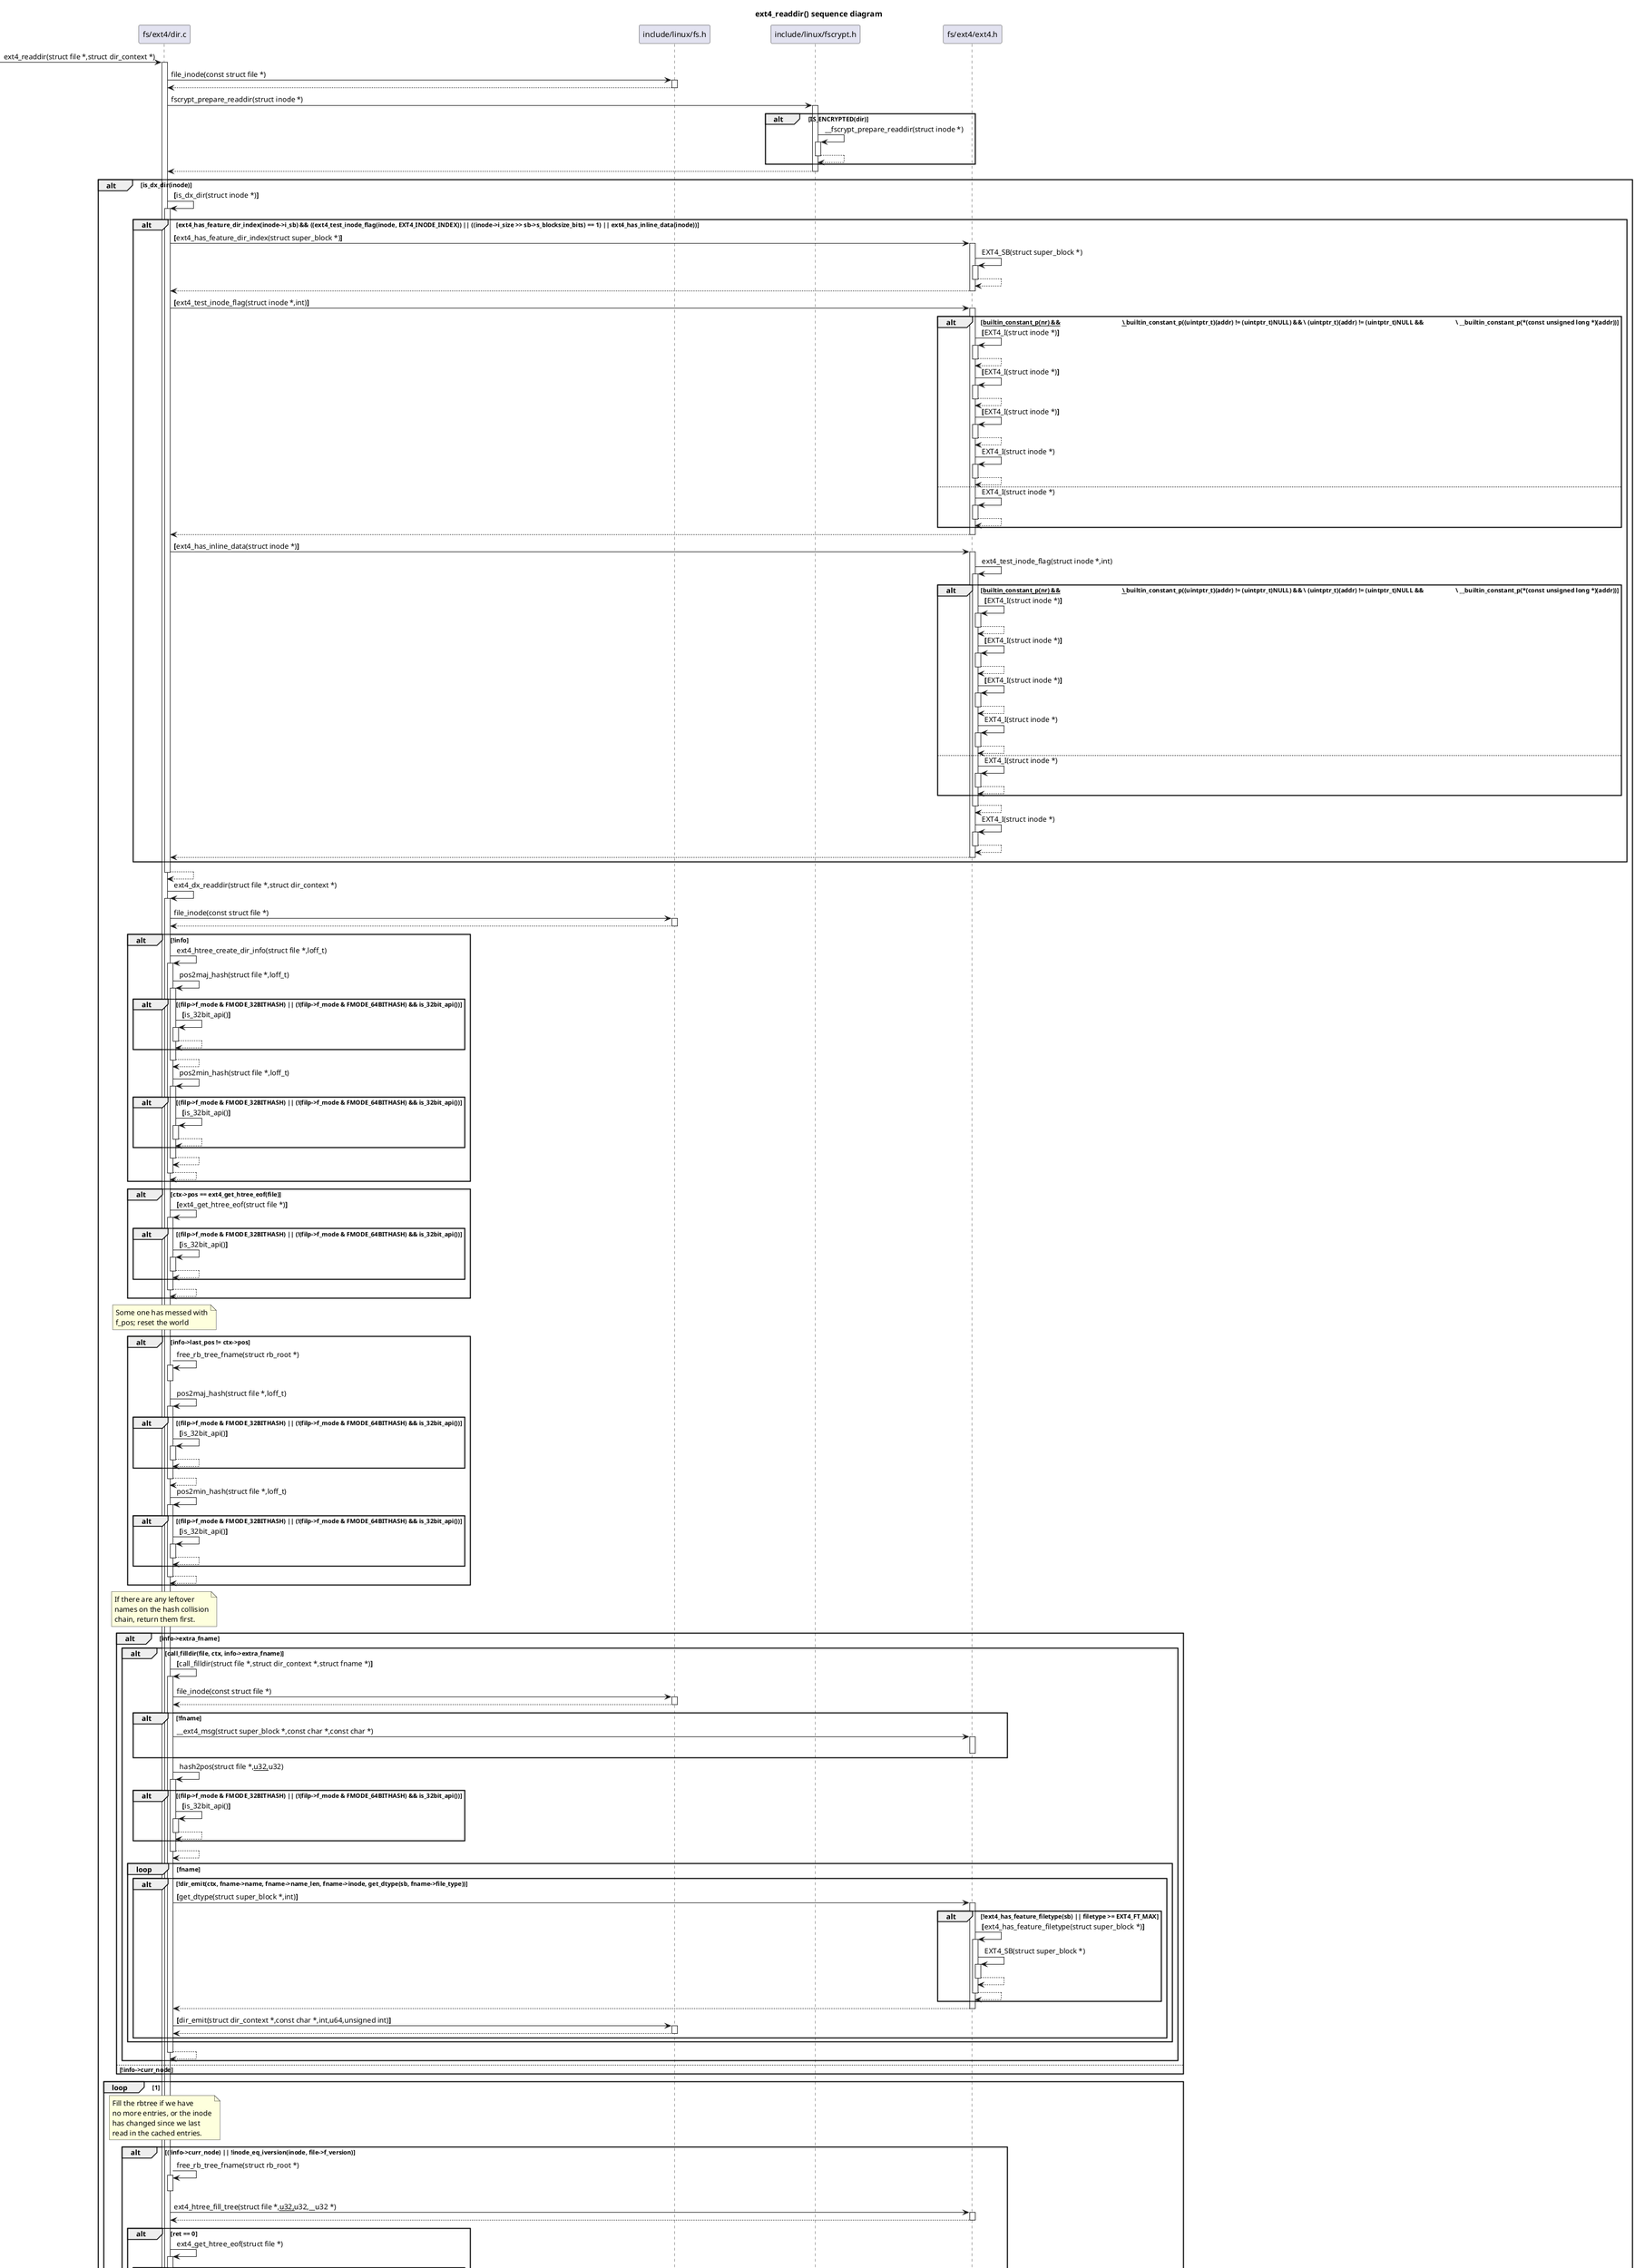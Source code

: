 @startuml
title ext4_readdir() sequence diagram
participant "fs/ext4/dir.c" as C_0017571068922118756007
[-> C_0017571068922118756007 : ext4_readdir(struct file *,struct dir_context *)
activate C_0017571068922118756007
participant "include/linux/fs.h" as C_0013196417459326644959
C_0017571068922118756007 -> C_0013196417459326644959 [[https://github.com/torvalds/linux/blob/0c3836482481200ead7b416ca80c68a29cfdaabd/fs/ext4/dir.c#L132{}]] : file_inode(const struct file *)
activate C_0013196417459326644959
C_0013196417459326644959 --> C_0017571068922118756007
deactivate C_0013196417459326644959
participant "include/linux/fscrypt.h" as C_0009030263656334033805
C_0017571068922118756007 -> C_0009030263656334033805 [[https://github.com/torvalds/linux/blob/0c3836482481200ead7b416ca80c68a29cfdaabd/fs/ext4/dir.c#L137{}]] : fscrypt_prepare_readdir(struct inode *)
activate C_0009030263656334033805
alt IS_ENCRYPTED(dir)
C_0009030263656334033805 -> C_0009030263656334033805 [[https://github.com/torvalds/linux/blob/0c3836482481200ead7b416ca80c68a29cfdaabd/include/linux/fscrypt.h#L1056{}]] : __fscrypt_prepare_readdir(struct inode *)
activate C_0009030263656334033805
C_0009030263656334033805 --> C_0009030263656334033805
deactivate C_0009030263656334033805
end
C_0009030263656334033805 --> C_0017571068922118756007
deactivate C_0009030263656334033805
alt is_dx_dir(inode)
C_0017571068922118756007 -> C_0017571068922118756007 [[https://github.com/torvalds/linux/blob/0c3836482481200ead7b416ca80c68a29cfdaabd/fs/ext4/dir.c#L141{}]] : **[**is_dx_dir(struct inode *)**]**
activate C_0017571068922118756007
alt ext4_has_feature_dir_index(inode->i_sb) && ((ext4_test_inode_flag(inode, EXT4_INODE_INDEX)) || ((inode->i_size >> sb->s_blocksize_bits) == 1) || ext4_has_inline_data(inode))
participant "fs/ext4/ext4.h" as C_0011633842436981915928
C_0017571068922118756007 -> C_0011633842436981915928 [[https://github.com/torvalds/linux/blob/0c3836482481200ead7b416ca80c68a29cfdaabd/fs/ext4/dir.c#L49{}]] : **[**ext4_has_feature_dir_index(struct super_block *)**]**
activate C_0011633842436981915928
C_0011633842436981915928 -> C_0011633842436981915928 [[https://github.com/torvalds/linux/blob/0c3836482481200ead7b416ca80c68a29cfdaabd/fs/ext4/ext4.h#L2121{}]] : EXT4_SB(struct super_block *)
activate C_0011633842436981915928
C_0011633842436981915928 --> C_0011633842436981915928
deactivate C_0011633842436981915928
C_0011633842436981915928 --> C_0017571068922118756007
deactivate C_0011633842436981915928
C_0017571068922118756007 -> C_0011633842436981915928 [[https://github.com/torvalds/linux/blob/0c3836482481200ead7b416ca80c68a29cfdaabd/fs/ext4/dir.c#L50{}]] : **[**ext4_test_inode_flag(struct inode *,int)**]**
activate C_0011633842436981915928
alt __builtin_constant_p(nr) &&					\ __builtin_constant_p((uintptr_t)(addr) != (uintptr_t)NULL) &&	\ (uintptr_t)(addr) != (uintptr_t)NULL &&			\ __builtin_constant_p(*(const unsigned long *)(addr))
C_0011633842436981915928 -> C_0011633842436981915928 [[https://github.com/torvalds/linux/blob/0c3836482481200ead7b416ca80c68a29cfdaabd/fs/ext4/ext4.h#L1939{}]] : **[**EXT4_I(struct inode *)**]**
activate C_0011633842436981915928
C_0011633842436981915928 --> C_0011633842436981915928
deactivate C_0011633842436981915928
C_0011633842436981915928 -> C_0011633842436981915928 [[https://github.com/torvalds/linux/blob/0c3836482481200ead7b416ca80c68a29cfdaabd/fs/ext4/ext4.h#L1939{}]] : **[**EXT4_I(struct inode *)**]**
activate C_0011633842436981915928
C_0011633842436981915928 --> C_0011633842436981915928
deactivate C_0011633842436981915928
C_0011633842436981915928 -> C_0011633842436981915928 [[https://github.com/torvalds/linux/blob/0c3836482481200ead7b416ca80c68a29cfdaabd/fs/ext4/ext4.h#L1939{}]] : **[**EXT4_I(struct inode *)**]**
activate C_0011633842436981915928
C_0011633842436981915928 --> C_0011633842436981915928
deactivate C_0011633842436981915928
C_0011633842436981915928 -> C_0011633842436981915928 [[https://github.com/torvalds/linux/blob/0c3836482481200ead7b416ca80c68a29cfdaabd/fs/ext4/ext4.h#L1939{}]] : EXT4_I(struct inode *)
activate C_0011633842436981915928
C_0011633842436981915928 --> C_0011633842436981915928
deactivate C_0011633842436981915928
else
C_0011633842436981915928 -> C_0011633842436981915928 [[https://github.com/torvalds/linux/blob/0c3836482481200ead7b416ca80c68a29cfdaabd/fs/ext4/ext4.h#L1939{}]] : EXT4_I(struct inode *)
activate C_0011633842436981915928
C_0011633842436981915928 --> C_0011633842436981915928
deactivate C_0011633842436981915928
end
C_0011633842436981915928 --> C_0017571068922118756007
deactivate C_0011633842436981915928
C_0017571068922118756007 -> C_0011633842436981915928 [[https://github.com/torvalds/linux/blob/0c3836482481200ead7b416ca80c68a29cfdaabd/fs/ext4/dir.c#L52{}]] : **[**ext4_has_inline_data(struct inode *)**]**
activate C_0011633842436981915928
C_0011633842436981915928 -> C_0011633842436981915928 [[https://github.com/torvalds/linux/blob/0c3836482481200ead7b416ca80c68a29cfdaabd/fs/ext4/ext4.h#L3603{}]] : ext4_test_inode_flag(struct inode *,int)
activate C_0011633842436981915928
alt __builtin_constant_p(nr) &&					\ __builtin_constant_p((uintptr_t)(addr) != (uintptr_t)NULL) &&	\ (uintptr_t)(addr) != (uintptr_t)NULL &&			\ __builtin_constant_p(*(const unsigned long *)(addr))
C_0011633842436981915928 -> C_0011633842436981915928 [[https://github.com/torvalds/linux/blob/0c3836482481200ead7b416ca80c68a29cfdaabd/fs/ext4/ext4.h#L1939{}]] : **[**EXT4_I(struct inode *)**]**
activate C_0011633842436981915928
C_0011633842436981915928 --> C_0011633842436981915928
deactivate C_0011633842436981915928
C_0011633842436981915928 -> C_0011633842436981915928 [[https://github.com/torvalds/linux/blob/0c3836482481200ead7b416ca80c68a29cfdaabd/fs/ext4/ext4.h#L1939{}]] : **[**EXT4_I(struct inode *)**]**
activate C_0011633842436981915928
C_0011633842436981915928 --> C_0011633842436981915928
deactivate C_0011633842436981915928
C_0011633842436981915928 -> C_0011633842436981915928 [[https://github.com/torvalds/linux/blob/0c3836482481200ead7b416ca80c68a29cfdaabd/fs/ext4/ext4.h#L1939{}]] : **[**EXT4_I(struct inode *)**]**
activate C_0011633842436981915928
C_0011633842436981915928 --> C_0011633842436981915928
deactivate C_0011633842436981915928
C_0011633842436981915928 -> C_0011633842436981915928 [[https://github.com/torvalds/linux/blob/0c3836482481200ead7b416ca80c68a29cfdaabd/fs/ext4/ext4.h#L1939{}]] : EXT4_I(struct inode *)
activate C_0011633842436981915928
C_0011633842436981915928 --> C_0011633842436981915928
deactivate C_0011633842436981915928
else
C_0011633842436981915928 -> C_0011633842436981915928 [[https://github.com/torvalds/linux/blob/0c3836482481200ead7b416ca80c68a29cfdaabd/fs/ext4/ext4.h#L1939{}]] : EXT4_I(struct inode *)
activate C_0011633842436981915928
C_0011633842436981915928 --> C_0011633842436981915928
deactivate C_0011633842436981915928
end
C_0011633842436981915928 --> C_0011633842436981915928
deactivate C_0011633842436981915928
C_0011633842436981915928 -> C_0011633842436981915928 [[https://github.com/torvalds/linux/blob/0c3836482481200ead7b416ca80c68a29cfdaabd/fs/ext4/ext4.h#L3604{}]] : EXT4_I(struct inode *)
activate C_0011633842436981915928
C_0011633842436981915928 --> C_0011633842436981915928
deactivate C_0011633842436981915928
C_0011633842436981915928 --> C_0017571068922118756007
deactivate C_0011633842436981915928
end
C_0017571068922118756007 --> C_0017571068922118756007
deactivate C_0017571068922118756007
C_0017571068922118756007 -> C_0017571068922118756007 [[https://github.com/torvalds/linux/blob/0c3836482481200ead7b416ca80c68a29cfdaabd/fs/ext4/dir.c#L142{}]] : ext4_dx_readdir(struct file *,struct dir_context *)
activate C_0017571068922118756007
C_0017571068922118756007 -> C_0013196417459326644959 [[https://github.com/torvalds/linux/blob/0c3836482481200ead7b416ca80c68a29cfdaabd/fs/ext4/dir.c#L551{}]] : file_inode(const struct file *)
activate C_0013196417459326644959
C_0013196417459326644959 --> C_0017571068922118756007
deactivate C_0013196417459326644959
alt !info
C_0017571068922118756007 -> C_0017571068922118756007 [[https://github.com/torvalds/linux/blob/0c3836482481200ead7b416ca80c68a29cfdaabd/fs/ext4/dir.c#L556{}]] : ext4_htree_create_dir_info(struct file *,loff_t)
activate C_0017571068922118756007
C_0017571068922118756007 -> C_0017571068922118756007 [[https://github.com/torvalds/linux/blob/0c3836482481200ead7b416ca80c68a29cfdaabd/fs/ext4/dir.c#L441{}]] : pos2maj_hash(struct file *,loff_t)
activate C_0017571068922118756007
alt (filp->f_mode & FMODE_32BITHASH) || (!(filp->f_mode & FMODE_64BITHASH) && is_32bit_api())
C_0017571068922118756007 -> C_0017571068922118756007 [[https://github.com/torvalds/linux/blob/0c3836482481200ead7b416ca80c68a29cfdaabd/fs/ext4/dir.c#L345{}]] : **[**is_32bit_api()**]**
activate C_0017571068922118756007
C_0017571068922118756007 --> C_0017571068922118756007
deactivate C_0017571068922118756007
end
C_0017571068922118756007 --> C_0017571068922118756007
deactivate C_0017571068922118756007
C_0017571068922118756007 -> C_0017571068922118756007 [[https://github.com/torvalds/linux/blob/0c3836482481200ead7b416ca80c68a29cfdaabd/fs/ext4/dir.c#L442{}]] : pos2min_hash(struct file *,loff_t)
activate C_0017571068922118756007
alt (filp->f_mode & FMODE_32BITHASH) || (!(filp->f_mode & FMODE_64BITHASH) && is_32bit_api())
C_0017571068922118756007 -> C_0017571068922118756007 [[https://github.com/torvalds/linux/blob/0c3836482481200ead7b416ca80c68a29cfdaabd/fs/ext4/dir.c#L354{}]] : **[**is_32bit_api()**]**
activate C_0017571068922118756007
C_0017571068922118756007 --> C_0017571068922118756007
deactivate C_0017571068922118756007
end
C_0017571068922118756007 --> C_0017571068922118756007
deactivate C_0017571068922118756007
C_0017571068922118756007 --> C_0017571068922118756007
deactivate C_0017571068922118756007
end
alt ctx->pos == ext4_get_htree_eof(file)
C_0017571068922118756007 -> C_0017571068922118756007 [[https://github.com/torvalds/linux/blob/0c3836482481200ead7b416ca80c68a29cfdaabd/fs/ext4/dir.c#L562{}]] : **[**ext4_get_htree_eof(struct file *)**]**
activate C_0017571068922118756007
alt (filp->f_mode & FMODE_32BITHASH) || (!(filp->f_mode & FMODE_64BITHASH) && is_32bit_api())
C_0017571068922118756007 -> C_0017571068922118756007 [[https://github.com/torvalds/linux/blob/0c3836482481200ead7b416ca80c68a29cfdaabd/fs/ext4/dir.c#L366{}]] : **[**is_32bit_api()**]**
activate C_0017571068922118756007
C_0017571068922118756007 --> C_0017571068922118756007
deactivate C_0017571068922118756007
end
C_0017571068922118756007 --> C_0017571068922118756007
deactivate C_0017571068922118756007
end
note over C_0017571068922118756007
Some one has messed with
f_pos; reset the world
end note
alt info->last_pos != ctx->pos
C_0017571068922118756007 -> C_0017571068922118756007 [[https://github.com/torvalds/linux/blob/0c3836482481200ead7b416ca80c68a29cfdaabd/fs/ext4/dir.c#L567{}]] : free_rb_tree_fname(struct rb_root *)
activate C_0017571068922118756007
deactivate C_0017571068922118756007
C_0017571068922118756007 -> C_0017571068922118756007 [[https://github.com/torvalds/linux/blob/0c3836482481200ead7b416ca80c68a29cfdaabd/fs/ext4/dir.c#L570{}]] : pos2maj_hash(struct file *,loff_t)
activate C_0017571068922118756007
alt (filp->f_mode & FMODE_32BITHASH) || (!(filp->f_mode & FMODE_64BITHASH) && is_32bit_api())
C_0017571068922118756007 -> C_0017571068922118756007 [[https://github.com/torvalds/linux/blob/0c3836482481200ead7b416ca80c68a29cfdaabd/fs/ext4/dir.c#L345{}]] : **[**is_32bit_api()**]**
activate C_0017571068922118756007
C_0017571068922118756007 --> C_0017571068922118756007
deactivate C_0017571068922118756007
end
C_0017571068922118756007 --> C_0017571068922118756007
deactivate C_0017571068922118756007
C_0017571068922118756007 -> C_0017571068922118756007 [[https://github.com/torvalds/linux/blob/0c3836482481200ead7b416ca80c68a29cfdaabd/fs/ext4/dir.c#L571{}]] : pos2min_hash(struct file *,loff_t)
activate C_0017571068922118756007
alt (filp->f_mode & FMODE_32BITHASH) || (!(filp->f_mode & FMODE_64BITHASH) && is_32bit_api())
C_0017571068922118756007 -> C_0017571068922118756007 [[https://github.com/torvalds/linux/blob/0c3836482481200ead7b416ca80c68a29cfdaabd/fs/ext4/dir.c#L354{}]] : **[**is_32bit_api()**]**
activate C_0017571068922118756007
C_0017571068922118756007 --> C_0017571068922118756007
deactivate C_0017571068922118756007
end
C_0017571068922118756007 --> C_0017571068922118756007
deactivate C_0017571068922118756007
end
note over C_0017571068922118756007
If there are any leftover
names on the hash collision
chain, return them first.
end note
alt info->extra_fname
alt call_filldir(file, ctx, info->extra_fname)
C_0017571068922118756007 -> C_0017571068922118756007 [[https://github.com/torvalds/linux/blob/0c3836482481200ead7b416ca80c68a29cfdaabd/fs/ext4/dir.c#L579{}]] : **[**call_filldir(struct file *,struct dir_context *,struct fname *)**]**
activate C_0017571068922118756007
C_0017571068922118756007 -> C_0013196417459326644959 [[https://github.com/torvalds/linux/blob/0c3836482481200ead7b416ca80c68a29cfdaabd/fs/ext4/dir.c#L525{}]] : file_inode(const struct file *)
activate C_0013196417459326644959
C_0013196417459326644959 --> C_0017571068922118756007
deactivate C_0013196417459326644959
alt !fname
C_0017571068922118756007 -> C_0011633842436981915928 [[https://github.com/torvalds/linux/blob/0c3836482481200ead7b416ca80c68a29cfdaabd/fs/ext4/dir.c#L529{}]] : __ext4_msg(struct super_block *,const char *,const char *)
activate C_0011633842436981915928
deactivate C_0011633842436981915928
end
C_0017571068922118756007 -> C_0017571068922118756007 [[https://github.com/torvalds/linux/blob/0c3836482481200ead7b416ca80c68a29cfdaabd/fs/ext4/dir.c#L534{}]] : hash2pos(struct file *,__u32,__u32)
activate C_0017571068922118756007
alt (filp->f_mode & FMODE_32BITHASH) || (!(filp->f_mode & FMODE_64BITHASH) && is_32bit_api())
C_0017571068922118756007 -> C_0017571068922118756007 [[https://github.com/torvalds/linux/blob/0c3836482481200ead7b416ca80c68a29cfdaabd/fs/ext4/dir.c#L336{}]] : **[**is_32bit_api()**]**
activate C_0017571068922118756007
C_0017571068922118756007 --> C_0017571068922118756007
deactivate C_0017571068922118756007
end
C_0017571068922118756007 --> C_0017571068922118756007
deactivate C_0017571068922118756007
loop fname
alt !dir_emit(ctx, fname->name, fname->name_len, fname->inode, get_dtype(sb, fname->file_type))
C_0017571068922118756007 -> C_0011633842436981915928 [[https://github.com/torvalds/linux/blob/0c3836482481200ead7b416ca80c68a29cfdaabd/fs/ext4/dir.c#L539{}]] : **[**get_dtype(struct super_block *,int)**]**
activate C_0011633842436981915928
alt !ext4_has_feature_filetype(sb) || filetype >= EXT4_FT_MAX
C_0011633842436981915928 -> C_0011633842436981915928 [[https://github.com/torvalds/linux/blob/0c3836482481200ead7b416ca80c68a29cfdaabd/fs/ext4/ext4.h#L2844{}]] : **[**ext4_has_feature_filetype(struct super_block *)**]**
activate C_0011633842436981915928
C_0011633842436981915928 -> C_0011633842436981915928 [[https://github.com/torvalds/linux/blob/0c3836482481200ead7b416ca80c68a29cfdaabd/fs/ext4/ext4.h#L2143{}]] : EXT4_SB(struct super_block *)
activate C_0011633842436981915928
C_0011633842436981915928 --> C_0011633842436981915928
deactivate C_0011633842436981915928
C_0011633842436981915928 --> C_0011633842436981915928
deactivate C_0011633842436981915928
end
C_0011633842436981915928 --> C_0017571068922118756007
deactivate C_0011633842436981915928
C_0017571068922118756007 -> C_0013196417459326644959 [[https://github.com/torvalds/linux/blob/0c3836482481200ead7b416ca80c68a29cfdaabd/fs/ext4/dir.c#L536{}]] : **[**dir_emit(struct dir_context *,const char *,int,u64,unsigned int)**]**
activate C_0013196417459326644959
C_0013196417459326644959 --> C_0017571068922118756007
deactivate C_0013196417459326644959
end
end
C_0017571068922118756007 --> C_0017571068922118756007
deactivate C_0017571068922118756007
end
else !info->curr_node
end
loop 1
note over C_0017571068922118756007
Fill the rbtree if we have
no more entries, or the inode
has changed since we last
read in the cached entries.
end note
alt (!info->curr_node) || !inode_eq_iversion(inode, file->f_version)
C_0017571068922118756007 -> C_0017571068922118756007 [[https://github.com/torvalds/linux/blob/0c3836482481200ead7b416ca80c68a29cfdaabd/fs/ext4/dir.c#L595{}]] : free_rb_tree_fname(struct rb_root *)
activate C_0017571068922118756007
deactivate C_0017571068922118756007
C_0017571068922118756007 -> C_0011633842436981915928 [[https://github.com/torvalds/linux/blob/0c3836482481200ead7b416ca80c68a29cfdaabd/fs/ext4/dir.c#L597{}]] : ext4_htree_fill_tree(struct file *,__u32,__u32,__u32 *)
activate C_0011633842436981915928
C_0011633842436981915928 --> C_0017571068922118756007
deactivate C_0011633842436981915928
alt ret == 0
C_0017571068922118756007 -> C_0017571068922118756007 [[https://github.com/torvalds/linux/blob/0c3836482481200ead7b416ca80c68a29cfdaabd/fs/ext4/dir.c#L603{}]] : ext4_get_htree_eof(struct file *)
activate C_0017571068922118756007
alt (filp->f_mode & FMODE_32BITHASH) || (!(filp->f_mode & FMODE_64BITHASH) && is_32bit_api())
C_0017571068922118756007 -> C_0017571068922118756007 [[https://github.com/torvalds/linux/blob/0c3836482481200ead7b416ca80c68a29cfdaabd/fs/ext4/dir.c#L366{}]] : **[**is_32bit_api()**]**
activate C_0017571068922118756007
C_0017571068922118756007 --> C_0017571068922118756007
deactivate C_0017571068922118756007
end
C_0017571068922118756007 --> C_0017571068922118756007
deactivate C_0017571068922118756007
end
end
alt call_filldir(file, ctx, fname)
C_0017571068922118756007 -> C_0017571068922118756007 [[https://github.com/torvalds/linux/blob/0c3836482481200ead7b416ca80c68a29cfdaabd/fs/ext4/dir.c#L612{}]] : **[**call_filldir(struct file *,struct dir_context *,struct fname *)**]**
activate C_0017571068922118756007
C_0017571068922118756007 -> C_0013196417459326644959 [[https://github.com/torvalds/linux/blob/0c3836482481200ead7b416ca80c68a29cfdaabd/fs/ext4/dir.c#L525{}]] : file_inode(const struct file *)
activate C_0013196417459326644959
C_0013196417459326644959 --> C_0017571068922118756007
deactivate C_0013196417459326644959
alt !fname
C_0017571068922118756007 -> C_0011633842436981915928 [[https://github.com/torvalds/linux/blob/0c3836482481200ead7b416ca80c68a29cfdaabd/fs/ext4/dir.c#L529{}]] : __ext4_msg(struct super_block *,const char *,const char *)
activate C_0011633842436981915928
deactivate C_0011633842436981915928
end
C_0017571068922118756007 -> C_0017571068922118756007 [[https://github.com/torvalds/linux/blob/0c3836482481200ead7b416ca80c68a29cfdaabd/fs/ext4/dir.c#L534{}]] : hash2pos(struct file *,__u32,__u32)
activate C_0017571068922118756007
alt (filp->f_mode & FMODE_32BITHASH) || (!(filp->f_mode & FMODE_64BITHASH) && is_32bit_api())
C_0017571068922118756007 -> C_0017571068922118756007 [[https://github.com/torvalds/linux/blob/0c3836482481200ead7b416ca80c68a29cfdaabd/fs/ext4/dir.c#L336{}]] : **[**is_32bit_api()**]**
activate C_0017571068922118756007
C_0017571068922118756007 --> C_0017571068922118756007
deactivate C_0017571068922118756007
end
C_0017571068922118756007 --> C_0017571068922118756007
deactivate C_0017571068922118756007
loop fname
alt !dir_emit(ctx, fname->name, fname->name_len, fname->inode, get_dtype(sb, fname->file_type))
C_0017571068922118756007 -> C_0011633842436981915928 [[https://github.com/torvalds/linux/blob/0c3836482481200ead7b416ca80c68a29cfdaabd/fs/ext4/dir.c#L539{}]] : **[**get_dtype(struct super_block *,int)**]**
activate C_0011633842436981915928
alt !ext4_has_feature_filetype(sb) || filetype >= EXT4_FT_MAX
C_0011633842436981915928 -> C_0011633842436981915928 [[https://github.com/torvalds/linux/blob/0c3836482481200ead7b416ca80c68a29cfdaabd/fs/ext4/ext4.h#L2844{}]] : **[**ext4_has_feature_filetype(struct super_block *)**]**
activate C_0011633842436981915928
C_0011633842436981915928 -> C_0011633842436981915928 [[https://github.com/torvalds/linux/blob/0c3836482481200ead7b416ca80c68a29cfdaabd/fs/ext4/ext4.h#L2143{}]] : EXT4_SB(struct super_block *)
activate C_0011633842436981915928
C_0011633842436981915928 --> C_0011633842436981915928
deactivate C_0011633842436981915928
C_0011633842436981915928 --> C_0011633842436981915928
deactivate C_0011633842436981915928
end
C_0011633842436981915928 --> C_0017571068922118756007
deactivate C_0011633842436981915928
C_0017571068922118756007 -> C_0013196417459326644959 [[https://github.com/torvalds/linux/blob/0c3836482481200ead7b416ca80c68a29cfdaabd/fs/ext4/dir.c#L536{}]] : **[**dir_emit(struct dir_context *,const char *,int,u64,unsigned int)**]**
activate C_0013196417459326644959
C_0013196417459326644959 --> C_0017571068922118756007
deactivate C_0013196417459326644959
end
end
C_0017571068922118756007 --> C_0017571068922118756007
deactivate C_0017571068922118756007
end
alt info->curr_node
else
alt info->next_hash == ~0
C_0017571068922118756007 -> C_0017571068922118756007 [[https://github.com/torvalds/linux/blob/0c3836482481200ead7b416ca80c68a29cfdaabd/fs/ext4/dir.c#L623{}]] : ext4_get_htree_eof(struct file *)
activate C_0017571068922118756007
alt (filp->f_mode & FMODE_32BITHASH) || (!(filp->f_mode & FMODE_64BITHASH) && is_32bit_api())
C_0017571068922118756007 -> C_0017571068922118756007 [[https://github.com/torvalds/linux/blob/0c3836482481200ead7b416ca80c68a29cfdaabd/fs/ext4/dir.c#L366{}]] : **[**is_32bit_api()**]**
activate C_0017571068922118756007
C_0017571068922118756007 --> C_0017571068922118756007
deactivate C_0017571068922118756007
end
C_0017571068922118756007 --> C_0017571068922118756007
deactivate C_0017571068922118756007
end
end
end
C_0017571068922118756007 --> C_0017571068922118756007
deactivate C_0017571068922118756007
note over C_0017571068922118756007
Can we just clear INDEX flag
to ignore htree information?
end note
alt !ext4_has_metadata_csum(sb)
note over C_0017571068922118756007
Can we just clear INDEX flag
to ignore htree information?
end note
C_0017571068922118756007 -> C_0011633842436981915928 [[https://github.com/torvalds/linux/blob/0c3836482481200ead7b416ca80c68a29cfdaabd/fs/ext4/dir.c#L147{}]] : **[**ext4_has_metadata_csum(struct super_block *)**]**
activate C_0011633842436981915928
C_0011633842436981915928 -> C_0011633842436981915928 [[https://github.com/torvalds/linux/blob/0c3836482481200ead7b416ca80c68a29cfdaabd/fs/ext4/ext4.h#L3271{}]] : ext4_has_feature_metadata_csum(struct super_block *)
activate C_0011633842436981915928
C_0011633842436981915928 -> C_0011633842436981915928 [[https://github.com/torvalds/linux/blob/0c3836482481200ead7b416ca80c68a29cfdaabd/fs/ext4/ext4.h#L2136{}]] : EXT4_SB(struct super_block *)
activate C_0011633842436981915928
C_0011633842436981915928 --> C_0011633842436981915928
deactivate C_0011633842436981915928
C_0011633842436981915928 --> C_0011633842436981915928
deactivate C_0011633842436981915928
C_0011633842436981915928 -> C_0011633842436981915928 [[https://github.com/torvalds/linux/blob/0c3836482481200ead7b416ca80c68a29cfdaabd/fs/ext4/ext4.h#L3271{}]] : EXT4_SB(struct super_block *)
activate C_0011633842436981915928
C_0011633842436981915928 --> C_0011633842436981915928
deactivate C_0011633842436981915928
C_0011633842436981915928 -> C_0011633842436981915928 [[https://github.com/torvalds/linux/blob/0c3836482481200ead7b416ca80c68a29cfdaabd/fs/ext4/ext4.h#L3274{}]] : ext4_has_feature_metadata_csum(struct super_block *)
activate C_0011633842436981915928
C_0011633842436981915928 -> C_0011633842436981915928 [[https://github.com/torvalds/linux/blob/0c3836482481200ead7b416ca80c68a29cfdaabd/fs/ext4/ext4.h#L2136{}]] : EXT4_SB(struct super_block *)
activate C_0011633842436981915928
C_0011633842436981915928 --> C_0011633842436981915928
deactivate C_0011633842436981915928
C_0011633842436981915928 --> C_0011633842436981915928
deactivate C_0011633842436981915928
C_0011633842436981915928 -> C_0011633842436981915928 [[https://github.com/torvalds/linux/blob/0c3836482481200ead7b416ca80c68a29cfdaabd/fs/ext4/ext4.h#L3275{}]] : EXT4_SB(struct super_block *)
activate C_0011633842436981915928
C_0011633842436981915928 --> C_0011633842436981915928
deactivate C_0011633842436981915928
C_0011633842436981915928 --> C_0017571068922118756007
deactivate C_0011633842436981915928
note over C_0017571068922118756007
We don't set the inode dirty
flag since it's not critical
that it gets flushed back
to the disk.
end note
C_0017571068922118756007 -> C_0011633842436981915928 [[https://github.com/torvalds/linux/blob/0c3836482481200ead7b416ca80c68a29cfdaabd/fs/ext4/dir.c#L152{}]] : ext4_clear_inode_flag(struct inode *,int)
activate C_0011633842436981915928
C_0011633842436981915928 -> C_0011633842436981915928 [[https://github.com/torvalds/linux/blob/0c3836482481200ead7b416ca80c68a29cfdaabd/fs/ext4/ext4.h#L1939{}]] : EXT4_I(struct inode *)
activate C_0011633842436981915928
C_0011633842436981915928 --> C_0011633842436981915928
deactivate C_0011633842436981915928
deactivate C_0011633842436981915928
end
end
alt ext4_has_inline_data(inode)
C_0017571068922118756007 -> C_0011633842436981915928 [[https://github.com/torvalds/linux/blob/0c3836482481200ead7b416ca80c68a29cfdaabd/fs/ext4/dir.c#L156{}]] : **[**ext4_has_inline_data(struct inode *)**]**
activate C_0011633842436981915928
C_0011633842436981915928 -> C_0011633842436981915928 [[https://github.com/torvalds/linux/blob/0c3836482481200ead7b416ca80c68a29cfdaabd/fs/ext4/ext4.h#L3603{}]] : ext4_test_inode_flag(struct inode *,int)
activate C_0011633842436981915928
alt __builtin_constant_p(nr) &&					\ __builtin_constant_p((uintptr_t)(addr) != (uintptr_t)NULL) &&	\ (uintptr_t)(addr) != (uintptr_t)NULL &&			\ __builtin_constant_p(*(const unsigned long *)(addr))
C_0011633842436981915928 -> C_0011633842436981915928 [[https://github.com/torvalds/linux/blob/0c3836482481200ead7b416ca80c68a29cfdaabd/fs/ext4/ext4.h#L1939{}]] : **[**EXT4_I(struct inode *)**]**
activate C_0011633842436981915928
C_0011633842436981915928 --> C_0011633842436981915928
deactivate C_0011633842436981915928
C_0011633842436981915928 -> C_0011633842436981915928 [[https://github.com/torvalds/linux/blob/0c3836482481200ead7b416ca80c68a29cfdaabd/fs/ext4/ext4.h#L1939{}]] : **[**EXT4_I(struct inode *)**]**
activate C_0011633842436981915928
C_0011633842436981915928 --> C_0011633842436981915928
deactivate C_0011633842436981915928
C_0011633842436981915928 -> C_0011633842436981915928 [[https://github.com/torvalds/linux/blob/0c3836482481200ead7b416ca80c68a29cfdaabd/fs/ext4/ext4.h#L1939{}]] : **[**EXT4_I(struct inode *)**]**
activate C_0011633842436981915928
C_0011633842436981915928 --> C_0011633842436981915928
deactivate C_0011633842436981915928
C_0011633842436981915928 -> C_0011633842436981915928 [[https://github.com/torvalds/linux/blob/0c3836482481200ead7b416ca80c68a29cfdaabd/fs/ext4/ext4.h#L1939{}]] : EXT4_I(struct inode *)
activate C_0011633842436981915928
C_0011633842436981915928 --> C_0011633842436981915928
deactivate C_0011633842436981915928
else
C_0011633842436981915928 -> C_0011633842436981915928 [[https://github.com/torvalds/linux/blob/0c3836482481200ead7b416ca80c68a29cfdaabd/fs/ext4/ext4.h#L1939{}]] : EXT4_I(struct inode *)
activate C_0011633842436981915928
C_0011633842436981915928 --> C_0011633842436981915928
deactivate C_0011633842436981915928
end
C_0011633842436981915928 --> C_0011633842436981915928
deactivate C_0011633842436981915928
C_0011633842436981915928 -> C_0011633842436981915928 [[https://github.com/torvalds/linux/blob/0c3836482481200ead7b416ca80c68a29cfdaabd/fs/ext4/ext4.h#L3604{}]] : EXT4_I(struct inode *)
activate C_0011633842436981915928
C_0011633842436981915928 --> C_0011633842436981915928
deactivate C_0011633842436981915928
C_0011633842436981915928 --> C_0017571068922118756007
deactivate C_0011633842436981915928
C_0017571068922118756007 -> C_0011633842436981915928 [[https://github.com/torvalds/linux/blob/0c3836482481200ead7b416ca80c68a29cfdaabd/fs/ext4/dir.c#L158{}]] : ext4_read_inline_dir(struct file *,struct dir_context *,int *)
activate C_0011633842436981915928
C_0011633842436981915928 --> C_0017571068922118756007
deactivate C_0011633842436981915928
end
alt IS_ENCRYPTED(inode)
C_0017571068922118756007 -> C_0009030263656334033805 [[https://github.com/torvalds/linux/blob/0c3836482481200ead7b416ca80c68a29cfdaabd/fs/ext4/dir.c#L165{}]] : fscrypt_fname_alloc_buffer(u32,struct fscrypt_str *)
activate C_0009030263656334033805
C_0009030263656334033805 --> C_0017571068922118756007
deactivate C_0009030263656334033805
end
loop ctx->pos < inode->i_size
C_0017571068922118756007 -> C_0011633842436981915928 [[https://github.com/torvalds/linux/blob/0c3836482481200ead7b416ca80c68a29cfdaabd/fs/ext4/dir.c#L181{}]] : ext4_map_blocks(handle_t *,struct inode *,struct ext4_map_blocks *,int)
activate C_0011633842436981915928
C_0011633842436981915928 --> C_0017571068922118756007
deactivate C_0011633842436981915928
alt err > 0
alt !ra_has_index(&file->f_ra, index)
C_0017571068922118756007 -> C_0013196417459326644959 [[https://github.com/torvalds/linux/blob/0c3836482481200ead7b416ca80c68a29cfdaabd/fs/ext4/dir.c#L193{}]] : **[**ra_has_index(struct file_ra_state *,unsigned long)**]**
activate C_0013196417459326644959
C_0013196417459326644959 --> C_0017571068922118756007
deactivate C_0013196417459326644959
end
C_0017571068922118756007 -> C_0011633842436981915928 [[https://github.com/torvalds/linux/blob/0c3836482481200ead7b416ca80c68a29cfdaabd/fs/ext4/dir.c#L199{}]] : ext4_bread(handle_t *,struct inode *,ext4_lblk_t,int)
activate C_0011633842436981915928
C_0011633842436981915928 --> C_0017571068922118756007
deactivate C_0011633842436981915928
end
note over C_0017571068922118756007
Check the checksum
end note
alt !buffer_verified(bh) && !ext4_dirblock_csum_verify(inode, bh)
C_0017571068922118756007 -> C_0011633842436981915928 [[https://github.com/torvalds/linux/blob/0c3836482481200ead7b416ca80c68a29cfdaabd/fs/ext4/dir.c#L217{}]] : **[**ext4_dirblock_csum_verify(struct inode *,struct buffer_head *)**]**
activate C_0011633842436981915928
C_0011633842436981915928 --> C_0017571068922118756007
deactivate C_0011633842436981915928
C_0017571068922118756007 -> C_0011633842436981915928 [[https://github.com/torvalds/linux/blob/0c3836482481200ead7b416ca80c68a29cfdaabd/fs/ext4/dir.c#L218{}]] : __ext4_error_file(struct file *,const char *,unsigned int,ext4_fsblk_t,const char *)
activate C_0011633842436981915928
deactivate C_0011633842436981915928
end
note over C_0017571068922118756007
If the dir block has changed
since the last call to readdir(2),
then we might be pointing
to an invalid dirent right
now. Scan from the start
of the block to make sure.
end note
alt !inode_eq_iversion(inode, file->f_version)
loop i = 0; i < sb->s_blocksize && i < offset; 
note over C_0017571068922118756007
It's too expensive to do
a full dirent test each time
round this loop, but we do
have to test at least that
it is non-zero. A failure
will be detected in the dirent
test below.
end note
alt ext4_rec_len_from_disk(de->rec_len, sb->s_blocksize) < ext4_dir_rec_len(1, inode)
note over C_0017571068922118756007
It's too expensive to do
a full dirent test each time
round this loop, but we do
have to test at least that
it is non-zero. A failure
will be detected in the dirent
test below.
end note
C_0017571068922118756007 -> C_0011633842436981915928 [[https://github.com/torvalds/linux/blob/0c3836482481200ead7b416ca80c68a29cfdaabd/fs/ext4/dir.c#L242{}]] : **[**ext4_rec_len_from_disk(__le16,unsigned int)**]**
activate C_0011633842436981915928
C_0011633842436981915928 --> C_0017571068922118756007
deactivate C_0011633842436981915928
C_0017571068922118756007 -> C_0011633842436981915928 [[https://github.com/torvalds/linux/blob/0c3836482481200ead7b416ca80c68a29cfdaabd/fs/ext4/dir.c#L243{}]] : **[**ext4_dir_rec_len(__u8,const struct inode *)**]**
activate C_0011633842436981915928
alt dir && ext4_hash_in_dirent(dir)
C_0011633842436981915928 -> C_0011633842436981915928 [[https://github.com/torvalds/linux/blob/0c3836482481200ead7b416ca80c68a29cfdaabd/fs/ext4/ext4.h#L2404{}]] : **[**ext4_hash_in_dirent(const struct inode *)**]**
activate C_0011633842436981915928
C_0011633842436981915928 --> C_0011633842436981915928
deactivate C_0011633842436981915928
end
C_0011633842436981915928 --> C_0017571068922118756007
deactivate C_0011633842436981915928
end
C_0017571068922118756007 -> C_0011633842436981915928 [[https://github.com/torvalds/linux/blob/0c3836482481200ead7b416ca80c68a29cfdaabd/fs/ext4/dir.c#L246{}]] : ext4_rec_len_from_disk(__le16,unsigned int)
activate C_0011633842436981915928
C_0011633842436981915928 --> C_0017571068922118756007
deactivate C_0011633842436981915928
end
end
loop ctx->pos < inode->i_size && offset < sb->s_blocksize
alt ext4_check_dir_entry(inode, file, de, bh, bh->b_data, bh->b_size, offset)
C_0017571068922118756007 -> C_0017571068922118756007 [[https://github.com/torvalds/linux/blob/0c3836482481200ead7b416ca80c68a29cfdaabd/fs/ext4/dir.c#L258{}]] : **[**__ext4_check_dir_entry(const char *,unsigned int,struct inode *,struct file *,struct ext4_dir_entry_2 *,struct buffer_head *,char *,int,unsigned int)**]**
activate C_0017571068922118756007
C_0017571068922118756007 -> C_0011633842436981915928 [[https://github.com/torvalds/linux/blob/0c3836482481200ead7b416ca80c68a29cfdaabd/fs/ext4/dir.c#L85{}]] : ext4_rec_len_from_disk(__le16,unsigned int)
activate C_0011633842436981915928
C_0011633842436981915928 --> C_0017571068922118756007
deactivate C_0011633842436981915928
C_0017571068922118756007 -> C_0017571068922118756007 [[https://github.com/torvalds/linux/blob/0c3836482481200ead7b416ca80c68a29cfdaabd/fs/ext4/dir.c#L88{}]] : is_fake_dir_entry(struct ext4_dir_entry_2 *)
activate C_0017571068922118756007
C_0017571068922118756007 --> C_0017571068922118756007
deactivate C_0017571068922118756007
C_0017571068922118756007 -> C_0011633842436981915928 [[https://github.com/torvalds/linux/blob/0c3836482481200ead7b416ca80c68a29cfdaabd/fs/ext4/dir.c#L89{}]] : ext4_has_metadata_csum(struct super_block *)
activate C_0011633842436981915928
C_0011633842436981915928 -> C_0011633842436981915928 [[https://github.com/torvalds/linux/blob/0c3836482481200ead7b416ca80c68a29cfdaabd/fs/ext4/ext4.h#L3271{}]] : ext4_has_feature_metadata_csum(struct super_block *)
activate C_0011633842436981915928
C_0011633842436981915928 -> C_0011633842436981915928 [[https://github.com/torvalds/linux/blob/0c3836482481200ead7b416ca80c68a29cfdaabd/fs/ext4/ext4.h#L2136{}]] : EXT4_SB(struct super_block *)
activate C_0011633842436981915928
C_0011633842436981915928 --> C_0011633842436981915928
deactivate C_0011633842436981915928
C_0011633842436981915928 --> C_0011633842436981915928
deactivate C_0011633842436981915928
C_0011633842436981915928 -> C_0011633842436981915928 [[https://github.com/torvalds/linux/blob/0c3836482481200ead7b416ca80c68a29cfdaabd/fs/ext4/ext4.h#L3271{}]] : EXT4_SB(struct super_block *)
activate C_0011633842436981915928
C_0011633842436981915928 --> C_0011633842436981915928
deactivate C_0011633842436981915928
C_0011633842436981915928 -> C_0011633842436981915928 [[https://github.com/torvalds/linux/blob/0c3836482481200ead7b416ca80c68a29cfdaabd/fs/ext4/ext4.h#L3274{}]] : ext4_has_feature_metadata_csum(struct super_block *)
activate C_0011633842436981915928
C_0011633842436981915928 -> C_0011633842436981915928 [[https://github.com/torvalds/linux/blob/0c3836482481200ead7b416ca80c68a29cfdaabd/fs/ext4/ext4.h#L2136{}]] : EXT4_SB(struct super_block *)
activate C_0011633842436981915928
C_0011633842436981915928 --> C_0011633842436981915928
deactivate C_0011633842436981915928
C_0011633842436981915928 --> C_0011633842436981915928
deactivate C_0011633842436981915928
C_0011633842436981915928 -> C_0011633842436981915928 [[https://github.com/torvalds/linux/blob/0c3836482481200ead7b416ca80c68a29cfdaabd/fs/ext4/ext4.h#L3275{}]] : EXT4_SB(struct super_block *)
activate C_0011633842436981915928
C_0011633842436981915928 --> C_0011633842436981915928
deactivate C_0011633842436981915928
C_0011633842436981915928 --> C_0017571068922118756007
deactivate C_0011633842436981915928
alt unlikely(rlen < ext4_dir_rec_len(1, fake ? NULL : dir))
C_0017571068922118756007 -> C_0011633842436981915928 [[https://github.com/torvalds/linux/blob/0c3836482481200ead7b416ca80c68a29cfdaabd/fs/ext4/dir.c#L91{}]] : **[**ext4_dir_rec_len(__u8,const struct inode *)**]**
activate C_0011633842436981915928
alt dir && ext4_hash_in_dirent(dir)
C_0011633842436981915928 -> C_0011633842436981915928 [[https://github.com/torvalds/linux/blob/0c3836482481200ead7b416ca80c68a29cfdaabd/fs/ext4/ext4.h#L2404{}]] : **[**ext4_hash_in_dirent(const struct inode *)**]**
activate C_0011633842436981915928
C_0011633842436981915928 --> C_0011633842436981915928
deactivate C_0011633842436981915928
end
C_0011633842436981915928 --> C_0017571068922118756007
deactivate C_0011633842436981915928
else unlikely(rlen % 4 != 0)
else unlikely(rlen < ext4_dir_rec_len(de->name_len, fake ? NULL : dir))
C_0017571068922118756007 -> C_0011633842436981915928 [[https://github.com/torvalds/linux/blob/0c3836482481200ead7b416ca80c68a29cfdaabd/fs/ext4/dir.c#L95{}]] : **[**ext4_dir_rec_len(__u8,const struct inode *)**]**
activate C_0011633842436981915928
alt dir && ext4_hash_in_dirent(dir)
C_0011633842436981915928 -> C_0011633842436981915928 [[https://github.com/torvalds/linux/blob/0c3836482481200ead7b416ca80c68a29cfdaabd/fs/ext4/ext4.h#L2404{}]] : **[**ext4_hash_in_dirent(const struct inode *)**]**
activate C_0011633842436981915928
C_0011633842436981915928 --> C_0011633842436981915928
deactivate C_0011633842436981915928
end
C_0011633842436981915928 --> C_0017571068922118756007
deactivate C_0011633842436981915928
else unlikely(next_offset > size)
else unlikely(next_offset > size - ext4_dir_rec_len(1, has_csum ? NULL : dir) && next_offset != size)
C_0017571068922118756007 -> C_0011633842436981915928 [[https://github.com/torvalds/linux/blob/0c3836482481200ead7b416ca80c68a29cfdaabd/fs/ext4/dir.c#L100{}]] : **[**ext4_dir_rec_len(__u8,const struct inode *)**]**
activate C_0011633842436981915928
alt dir && ext4_hash_in_dirent(dir)
C_0011633842436981915928 -> C_0011633842436981915928 [[https://github.com/torvalds/linux/blob/0c3836482481200ead7b416ca80c68a29cfdaabd/fs/ext4/ext4.h#L2404{}]] : **[**ext4_hash_in_dirent(const struct inode *)**]**
activate C_0011633842436981915928
C_0011633842436981915928 --> C_0011633842436981915928
deactivate C_0011633842436981915928
end
C_0011633842436981915928 --> C_0017571068922118756007
deactivate C_0011633842436981915928
else unlikely(le32_to_cpu(de->inode) > le32_to_cpu(EXT4_SB(dir->i_sb)->s_es->s_inodes_count))
C_0017571068922118756007 -> C_0011633842436981915928 [[https://github.com/torvalds/linux/blob/0c3836482481200ead7b416ca80c68a29cfdaabd/fs/ext4/dir.c#L104{}]] : **[**EXT4_SB(struct super_block *)**]**
activate C_0011633842436981915928
C_0011633842436981915928 --> C_0017571068922118756007
deactivate C_0011633842436981915928
end
alt filp
C_0017571068922118756007 -> C_0011633842436981915928 [[https://github.com/torvalds/linux/blob/0c3836482481200ead7b416ca80c68a29cfdaabd/fs/ext4/dir.c#L111{}]] : __ext4_error_file(struct file *,const char *,unsigned int,ext4_fsblk_t,const char *)
activate C_0011633842436981915928
deactivate C_0011633842436981915928
C_0017571068922118756007 -> C_0011633842436981915928 [[https://github.com/torvalds/linux/blob/0c3836482481200ead7b416ca80c68a29cfdaabd/fs/ext4/dir.c#L117{}]] : __ext4_error_inode(struct inode *,const char *,unsigned int,ext4_fsblk_t,int,const char *)
activate C_0011633842436981915928
deactivate C_0011633842436981915928
end
C_0017571068922118756007 --> C_0017571068922118756007
deactivate C_0017571068922118756007
end
C_0017571068922118756007 -> C_0011633842436981915928 [[https://github.com/torvalds/linux/blob/0c3836482481200ead7b416ca80c68a29cfdaabd/fs/ext4/dir.c#L268{}]] : ext4_rec_len_from_disk(__le16,unsigned int)
activate C_0011633842436981915928
C_0011633842436981915928 --> C_0017571068922118756007
deactivate C_0011633842436981915928
alt le32_to_cpu(de->inode)
alt !IS_ENCRYPTED(inode)
alt !dir_emit(ctx, de->name, de->name_len, le32_to_cpu(de->inode), get_dtype(sb, de->file_type))
C_0017571068922118756007 -> C_0011633842436981915928 [[https://github.com/torvalds/linux/blob/0c3836482481200ead7b416ca80c68a29cfdaabd/fs/ext4/dir.c#L275{}]] : **[**get_dtype(struct super_block *,int)**]**
activate C_0011633842436981915928
alt !ext4_has_feature_filetype(sb) || filetype >= EXT4_FT_MAX
C_0011633842436981915928 -> C_0011633842436981915928 [[https://github.com/torvalds/linux/blob/0c3836482481200ead7b416ca80c68a29cfdaabd/fs/ext4/ext4.h#L2844{}]] : **[**ext4_has_feature_filetype(struct super_block *)**]**
activate C_0011633842436981915928
C_0011633842436981915928 -> C_0011633842436981915928 [[https://github.com/torvalds/linux/blob/0c3836482481200ead7b416ca80c68a29cfdaabd/fs/ext4/ext4.h#L2143{}]] : EXT4_SB(struct super_block *)
activate C_0011633842436981915928
C_0011633842436981915928 --> C_0011633842436981915928
deactivate C_0011633842436981915928
C_0011633842436981915928 --> C_0011633842436981915928
deactivate C_0011633842436981915928
end
C_0011633842436981915928 --> C_0017571068922118756007
deactivate C_0011633842436981915928
C_0017571068922118756007 -> C_0013196417459326644959 [[https://github.com/torvalds/linux/blob/0c3836482481200ead7b416ca80c68a29cfdaabd/fs/ext4/dir.c#L272{}]] : **[**dir_emit(struct dir_context *,const char *,int,u64,unsigned int)**]**
activate C_0013196417459326644959
C_0013196417459326644959 --> C_0017571068922118756007
deactivate C_0013196417459326644959
end
else
note over C_0017571068922118756007
Directory is encrypted
end note
C_0017571068922118756007 -> C_0009030263656334033805 [[https://github.com/torvalds/linux/blob/0c3836482481200ead7b416ca80c68a29cfdaabd/fs/ext4/dir.c#L284{}]] : fscrypt_fname_disk_to_usr(const struct inode *,u32,u32,const struct fscrypt_str *,struct fscrypt_str *)
activate C_0009030263656334033805
C_0009030263656334033805 --> C_0017571068922118756007
deactivate C_0009030263656334033805
alt !dir_emit(ctx, de_name.name, de_name.len, le32_to_cpu(de->inode), get_dtype(sb, de->file_type))
C_0017571068922118756007 -> C_0011633842436981915928 [[https://github.com/torvalds/linux/blob/0c3836482481200ead7b416ca80c68a29cfdaabd/fs/ext4/dir.c#L295{}]] : **[**get_dtype(struct super_block *,int)**]**
activate C_0011633842436981915928
alt !ext4_has_feature_filetype(sb) || filetype >= EXT4_FT_MAX
C_0011633842436981915928 -> C_0011633842436981915928 [[https://github.com/torvalds/linux/blob/0c3836482481200ead7b416ca80c68a29cfdaabd/fs/ext4/ext4.h#L2844{}]] : **[**ext4_has_feature_filetype(struct super_block *)**]**
activate C_0011633842436981915928
C_0011633842436981915928 -> C_0011633842436981915928 [[https://github.com/torvalds/linux/blob/0c3836482481200ead7b416ca80c68a29cfdaabd/fs/ext4/ext4.h#L2143{}]] : EXT4_SB(struct super_block *)
activate C_0011633842436981915928
C_0011633842436981915928 --> C_0011633842436981915928
deactivate C_0011633842436981915928
C_0011633842436981915928 --> C_0011633842436981915928
deactivate C_0011633842436981915928
end
C_0011633842436981915928 --> C_0017571068922118756007
deactivate C_0011633842436981915928
C_0017571068922118756007 -> C_0013196417459326644959 [[https://github.com/torvalds/linux/blob/0c3836482481200ead7b416ca80c68a29cfdaabd/fs/ext4/dir.c#L292{}]] : **[**dir_emit(struct dir_context *,const char *,int,u64,unsigned int)**]**
activate C_0013196417459326644959
C_0013196417459326644959 --> C_0017571068922118756007
deactivate C_0013196417459326644959
end
end
end
C_0017571068922118756007 -> C_0011633842436981915928 [[https://github.com/torvalds/linux/blob/0c3836482481200ead7b416ca80c68a29cfdaabd/fs/ext4/dir.c#L299{}]] : ext4_rec_len_from_disk(__le16,unsigned int)
activate C_0011633842436981915928
C_0011633842436981915928 --> C_0017571068922118756007
deactivate C_0011633842436981915928
end
alt (ctx->pos < inode->i_size) && !dir_relax_shared(inode)
C_0017571068922118756007 -> C_0013196417459326644959 [[https://github.com/torvalds/linux/blob/0c3836482481200ead7b416ca80c68a29cfdaabd/fs/ext4/dir.c#L302{}]] : **[**dir_relax_shared(struct inode *)**]**
activate C_0013196417459326644959
C_0013196417459326644959 -> C_0013196417459326644959 [[https://github.com/torvalds/linux/blob/0c3836482481200ead7b416ca80c68a29cfdaabd/include/linux/fs.h#L3602{}]] : inode_unlock_shared(struct inode *)
activate C_0013196417459326644959
deactivate C_0013196417459326644959
C_0013196417459326644959 -> C_0013196417459326644959 [[https://github.com/torvalds/linux/blob/0c3836482481200ead7b416ca80c68a29cfdaabd/include/linux/fs.h#L3603{}]] : inode_lock_shared(struct inode *)
activate C_0013196417459326644959
deactivate C_0013196417459326644959
C_0013196417459326644959 --> C_0017571068922118756007
deactivate C_0013196417459326644959
end
end
C_0017571068922118756007 -> C_0009030263656334033805 [[https://github.com/torvalds/linux/blob/0c3836482481200ead7b416ca80c68a29cfdaabd/fs/ext4/dir.c#L310{}]] : fscrypt_fname_free_buffer(struct fscrypt_str *)
activate C_0009030263656334033805
deactivate C_0009030263656334033805
[<-- C_0017571068922118756007
deactivate C_0017571068922118756007

'Generated with clang-uml, version 0.5.3-18-ga4180de
'LLVM version Ubuntu clang version 18.1.8 (++20240731024944+3b5b5c1ec4a3-1~exp1~20240731145000.144)
@enduml
